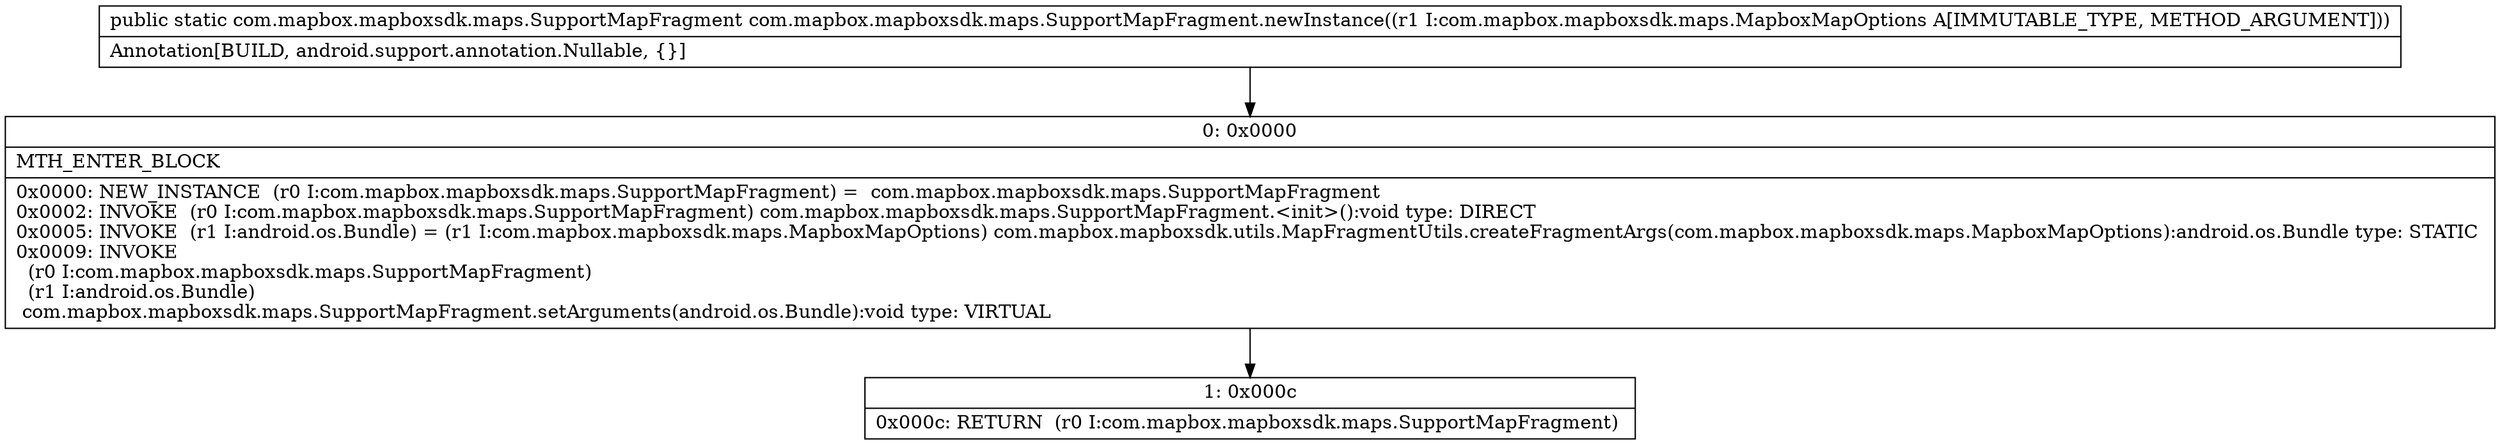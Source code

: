 digraph "CFG forcom.mapbox.mapboxsdk.maps.SupportMapFragment.newInstance(Lcom\/mapbox\/mapboxsdk\/maps\/MapboxMapOptions;)Lcom\/mapbox\/mapboxsdk\/maps\/SupportMapFragment;" {
Node_0 [shape=record,label="{0\:\ 0x0000|MTH_ENTER_BLOCK\l|0x0000: NEW_INSTANCE  (r0 I:com.mapbox.mapboxsdk.maps.SupportMapFragment) =  com.mapbox.mapboxsdk.maps.SupportMapFragment \l0x0002: INVOKE  (r0 I:com.mapbox.mapboxsdk.maps.SupportMapFragment) com.mapbox.mapboxsdk.maps.SupportMapFragment.\<init\>():void type: DIRECT \l0x0005: INVOKE  (r1 I:android.os.Bundle) = (r1 I:com.mapbox.mapboxsdk.maps.MapboxMapOptions) com.mapbox.mapboxsdk.utils.MapFragmentUtils.createFragmentArgs(com.mapbox.mapboxsdk.maps.MapboxMapOptions):android.os.Bundle type: STATIC \l0x0009: INVOKE  \l  (r0 I:com.mapbox.mapboxsdk.maps.SupportMapFragment)\l  (r1 I:android.os.Bundle)\l com.mapbox.mapboxsdk.maps.SupportMapFragment.setArguments(android.os.Bundle):void type: VIRTUAL \l}"];
Node_1 [shape=record,label="{1\:\ 0x000c|0x000c: RETURN  (r0 I:com.mapbox.mapboxsdk.maps.SupportMapFragment) \l}"];
MethodNode[shape=record,label="{public static com.mapbox.mapboxsdk.maps.SupportMapFragment com.mapbox.mapboxsdk.maps.SupportMapFragment.newInstance((r1 I:com.mapbox.mapboxsdk.maps.MapboxMapOptions A[IMMUTABLE_TYPE, METHOD_ARGUMENT]))  | Annotation[BUILD, android.support.annotation.Nullable, \{\}]\l}"];
MethodNode -> Node_0;
Node_0 -> Node_1;
}

